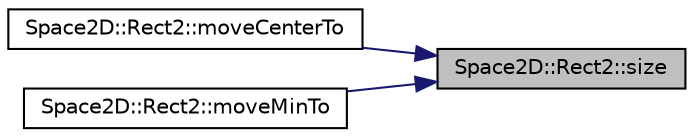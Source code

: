 digraph "Space2D::Rect2::size"
{
 // INTERACTIVE_SVG=YES
 // LATEX_PDF_SIZE
  edge [fontname="Helvetica",fontsize="10",labelfontname="Helvetica",labelfontsize="10"];
  node [fontname="Helvetica",fontsize="10",shape=record];
  rankdir="RL";
  Node1 [label="Space2D::Rect2::size",height=0.2,width=0.4,color="black", fillcolor="grey75", style="filled", fontcolor="black",tooltip=" "];
  Node1 -> Node2 [dir="back",color="midnightblue",fontsize="10",style="solid",fontname="Helvetica"];
  Node2 [label="Space2D::Rect2::moveCenterTo",height=0.2,width=0.4,color="black", fillcolor="white", style="filled",URL="$class_space2_d_1_1_rect2.html#aeb973405226c4512489b2f30f37eb1d0",tooltip=" "];
  Node1 -> Node3 [dir="back",color="midnightblue",fontsize="10",style="solid",fontname="Helvetica"];
  Node3 [label="Space2D::Rect2::moveMinTo",height=0.2,width=0.4,color="black", fillcolor="white", style="filled",URL="$class_space2_d_1_1_rect2.html#a246c0f3668d3734aaa2597c17c053d93",tooltip=" "];
}
